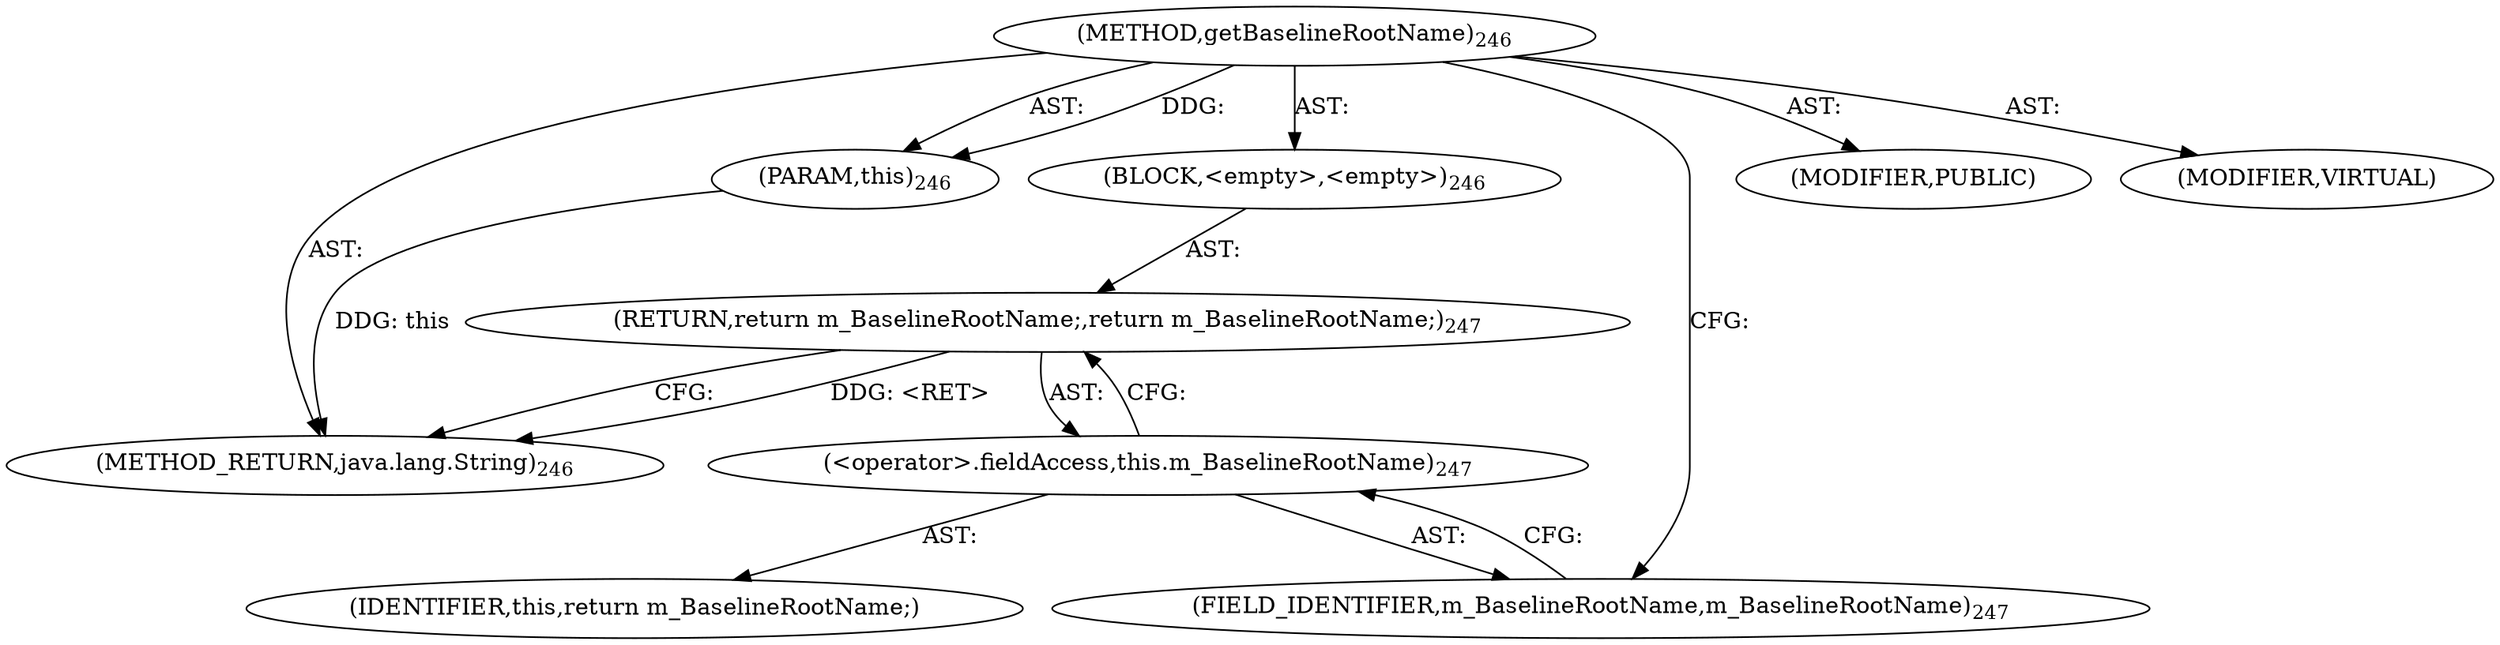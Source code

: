 digraph "getBaselineRootName" {  
"111669149703" [label = <(METHOD,getBaselineRootName)<SUB>246</SUB>> ]
"115964117005" [label = <(PARAM,this)<SUB>246</SUB>> ]
"25769803794" [label = <(BLOCK,&lt;empty&gt;,&lt;empty&gt;)<SUB>246</SUB>> ]
"146028888066" [label = <(RETURN,return m_BaselineRootName;,return m_BaselineRootName;)<SUB>247</SUB>> ]
"30064771133" [label = <(&lt;operator&gt;.fieldAccess,this.m_BaselineRootName)<SUB>247</SUB>> ]
"68719476790" [label = <(IDENTIFIER,this,return m_BaselineRootName;)> ]
"55834574858" [label = <(FIELD_IDENTIFIER,m_BaselineRootName,m_BaselineRootName)<SUB>247</SUB>> ]
"133143986197" [label = <(MODIFIER,PUBLIC)> ]
"133143986198" [label = <(MODIFIER,VIRTUAL)> ]
"128849018887" [label = <(METHOD_RETURN,java.lang.String)<SUB>246</SUB>> ]
  "111669149703" -> "115964117005"  [ label = "AST: "] 
  "111669149703" -> "25769803794"  [ label = "AST: "] 
  "111669149703" -> "133143986197"  [ label = "AST: "] 
  "111669149703" -> "133143986198"  [ label = "AST: "] 
  "111669149703" -> "128849018887"  [ label = "AST: "] 
  "25769803794" -> "146028888066"  [ label = "AST: "] 
  "146028888066" -> "30064771133"  [ label = "AST: "] 
  "30064771133" -> "68719476790"  [ label = "AST: "] 
  "30064771133" -> "55834574858"  [ label = "AST: "] 
  "146028888066" -> "128849018887"  [ label = "CFG: "] 
  "30064771133" -> "146028888066"  [ label = "CFG: "] 
  "55834574858" -> "30064771133"  [ label = "CFG: "] 
  "111669149703" -> "55834574858"  [ label = "CFG: "] 
  "146028888066" -> "128849018887"  [ label = "DDG: &lt;RET&gt;"] 
  "115964117005" -> "128849018887"  [ label = "DDG: this"] 
  "111669149703" -> "115964117005"  [ label = "DDG: "] 
}
